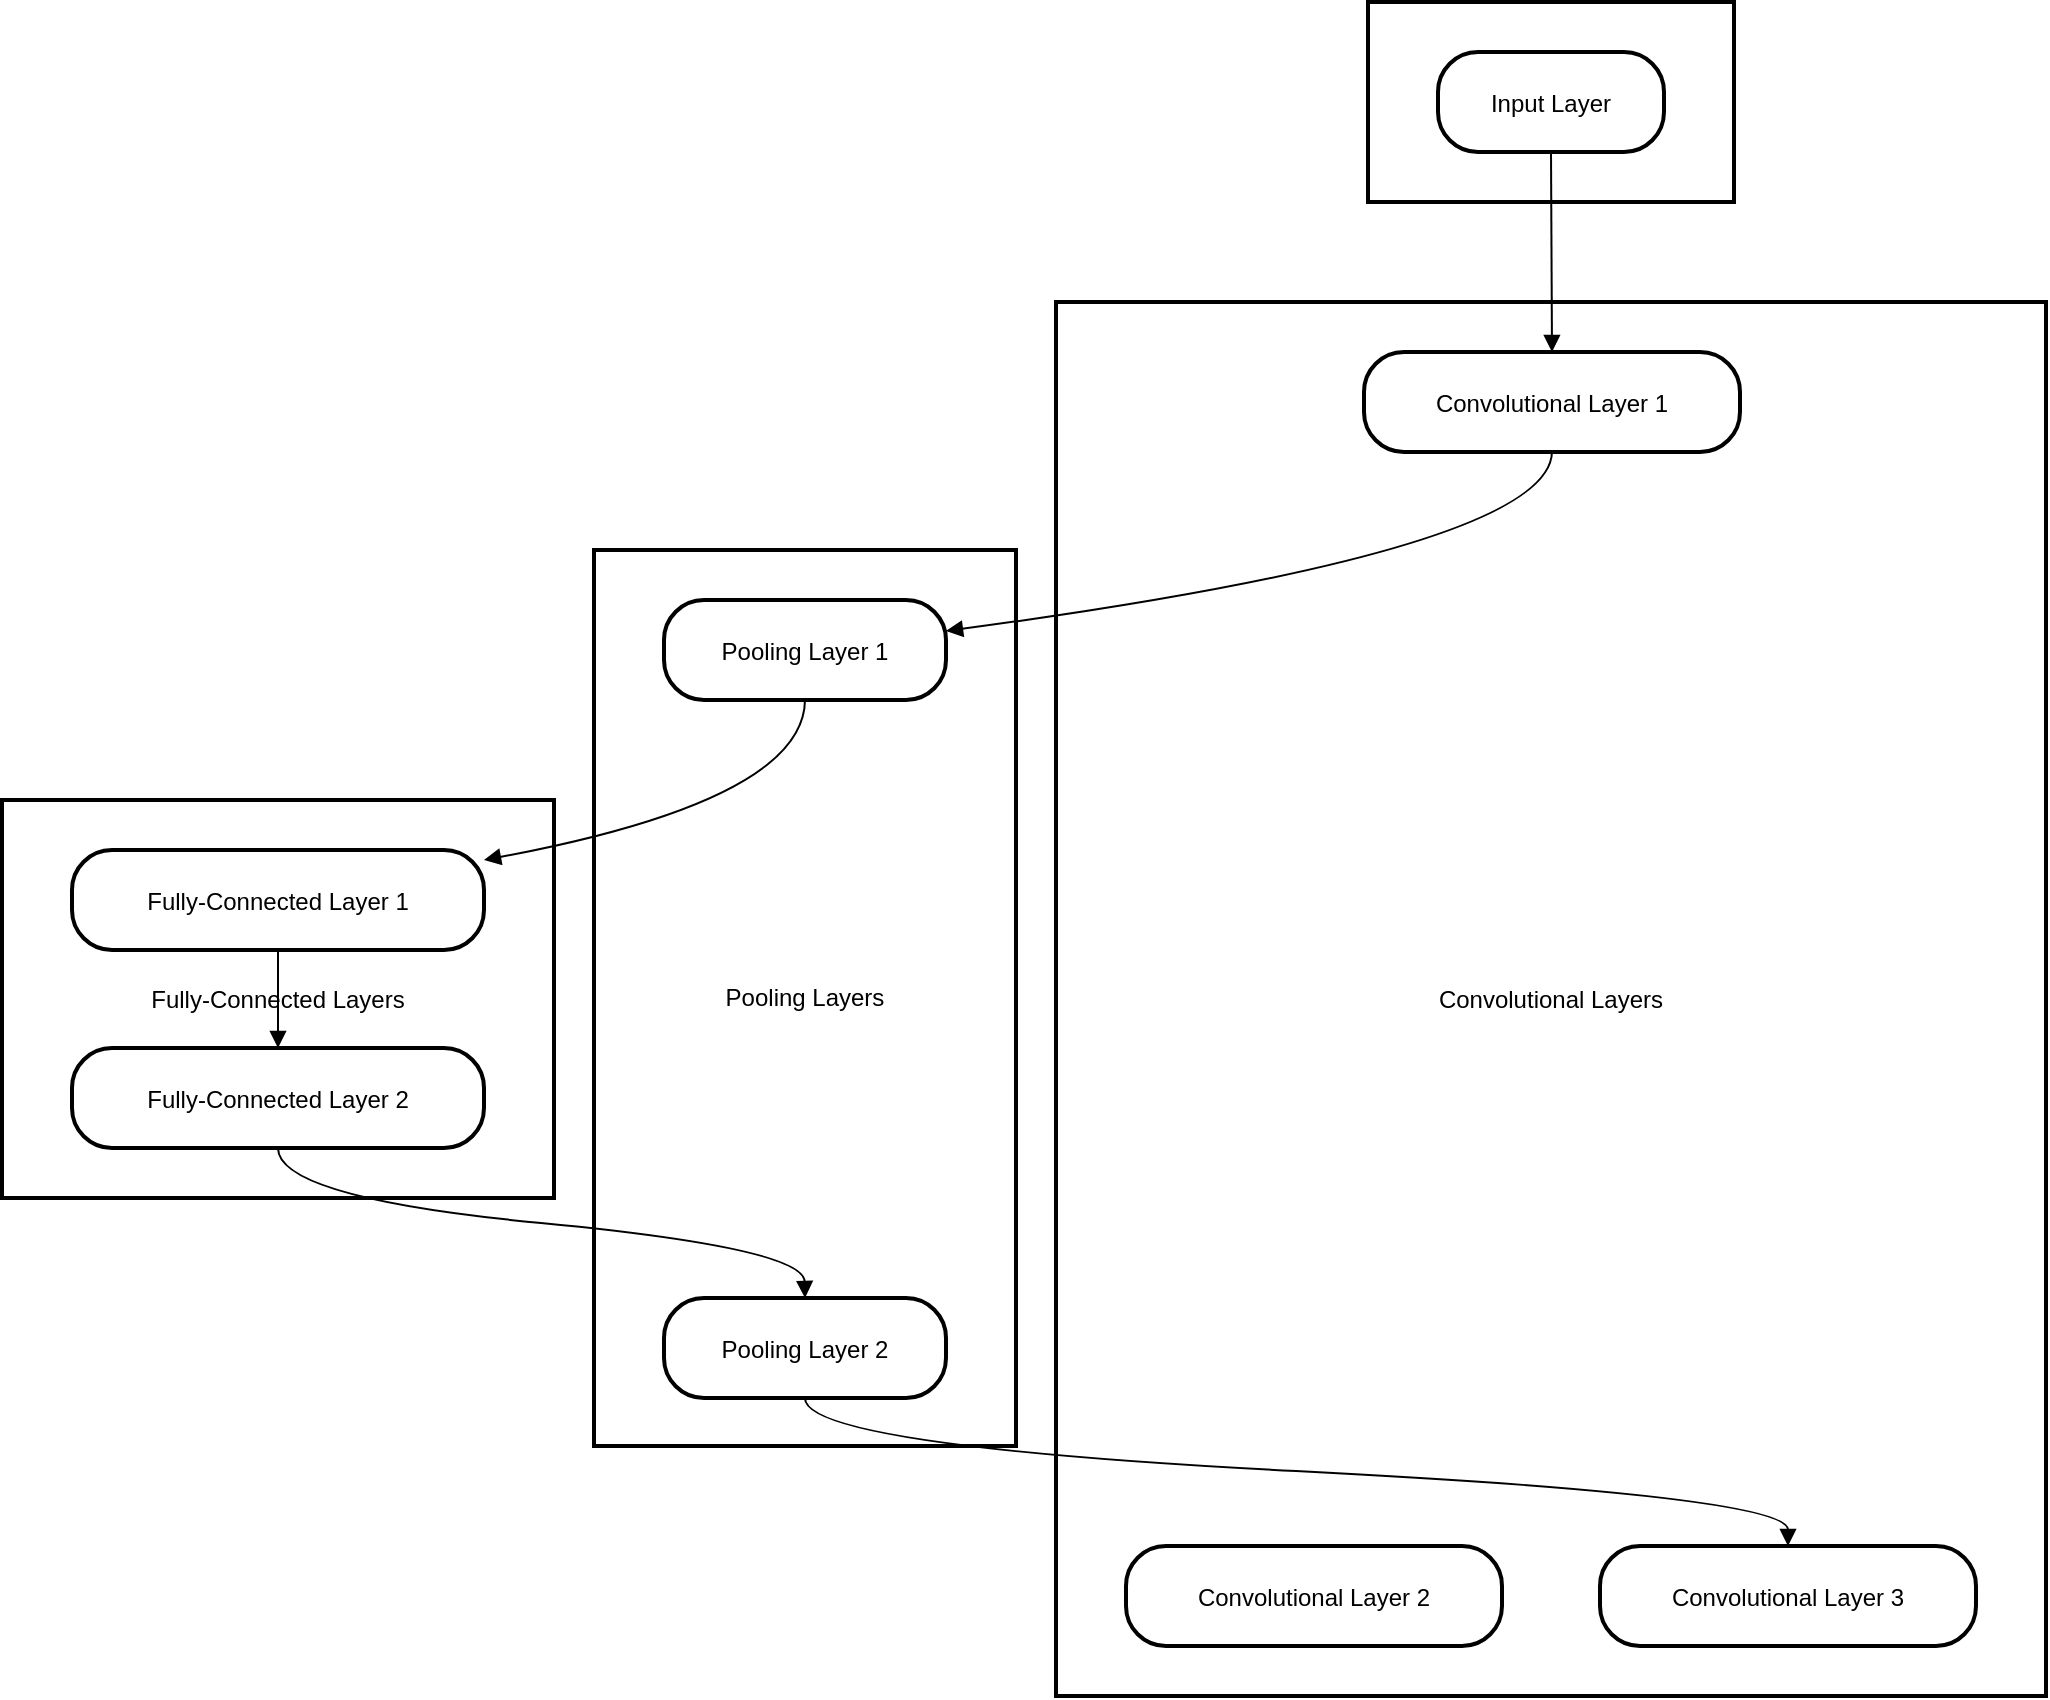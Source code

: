 <mxfile version="24.8.3">
  <diagram name="Page-1" id="djBv1Q10ImQAlOTxccHw">
    <mxGraphModel>
      <root>
        <mxCell id="0" />
        <mxCell id="1" parent="0" />
        <mxCell id="2" value="Fully-Connected Layers" style="whiteSpace=wrap;strokeWidth=2;" vertex="1" parent="1">
          <mxGeometry x="8" y="407" width="276" height="199" as="geometry" />
        </mxCell>
        <mxCell id="3" value="Pooling Layers" style="whiteSpace=wrap;strokeWidth=2;" vertex="1" parent="1">
          <mxGeometry x="304" y="282" width="211" height="448" as="geometry" />
        </mxCell>
        <mxCell id="4" value="Convolutional Layers" style="whiteSpace=wrap;strokeWidth=2;" vertex="1" parent="1">
          <mxGeometry x="535" y="158" width="495" height="697" as="geometry" />
        </mxCell>
        <mxCell id="5" value="Input" style="whiteSpace=wrap;strokeWidth=2;" vertex="1" parent="1">
          <mxGeometry x="691" y="8" width="183" height="100" as="geometry" />
        </mxCell>
        <mxCell id="6" value="Input Layer" style="rounded=1;arcSize=40;strokeWidth=2" vertex="1" parent="1">
          <mxGeometry x="726" y="33" width="113" height="50" as="geometry" />
        </mxCell>
        <mxCell id="7" value="Convolutional Layer 1" style="rounded=1;arcSize=40;strokeWidth=2" vertex="1" parent="1">
          <mxGeometry x="689" y="183" width="188" height="50" as="geometry" />
        </mxCell>
        <mxCell id="8" value="Convolutional Layer 2" style="rounded=1;arcSize=40;strokeWidth=2" vertex="1" parent="1">
          <mxGeometry x="570" y="780" width="188" height="50" as="geometry" />
        </mxCell>
        <mxCell id="9" value="Convolutional Layer 3" style="rounded=1;arcSize=40;strokeWidth=2" vertex="1" parent="1">
          <mxGeometry x="807" y="780" width="188" height="50" as="geometry" />
        </mxCell>
        <mxCell id="10" value="Pooling Layer 1" style="rounded=1;arcSize=40;strokeWidth=2" vertex="1" parent="1">
          <mxGeometry x="339" y="307" width="141" height="50" as="geometry" />
        </mxCell>
        <mxCell id="11" value="Pooling Layer 2" style="rounded=1;arcSize=40;strokeWidth=2" vertex="1" parent="1">
          <mxGeometry x="339" y="656" width="141" height="50" as="geometry" />
        </mxCell>
        <mxCell id="12" value="Fully-Connected Layer 1" style="rounded=1;arcSize=40;strokeWidth=2" vertex="1" parent="1">
          <mxGeometry x="43" y="432" width="206" height="50" as="geometry" />
        </mxCell>
        <mxCell id="13" value="Fully-Connected Layer 2" style="rounded=1;arcSize=40;strokeWidth=2" vertex="1" parent="1">
          <mxGeometry x="43" y="531" width="206" height="50" as="geometry" />
        </mxCell>
        <mxCell id="14" value="" style="curved=1;startArrow=none;endArrow=block;exitX=0.5;exitY=0.99;entryX=0.5;entryY=-0.01;" edge="1" parent="1" source="6" target="7">
          <mxGeometry relative="1" as="geometry">
            <Array as="points" />
          </mxGeometry>
        </mxCell>
        <mxCell id="15" value="" style="curved=1;startArrow=none;endArrow=block;exitX=0.5;exitY=0.98;entryX=1;entryY=0.31;" edge="1" parent="1" source="7" target="10">
          <mxGeometry relative="1" as="geometry">
            <Array as="points">
              <mxPoint x="782" y="282" />
            </Array>
          </mxGeometry>
        </mxCell>
        <mxCell id="16" value="" style="curved=1;startArrow=none;endArrow=block;exitX=0.5;exitY=0.99;entryX=1;entryY=0.1;" edge="1" parent="1" source="10" target="12">
          <mxGeometry relative="1" as="geometry">
            <Array as="points">
              <mxPoint x="409" y="407" />
            </Array>
          </mxGeometry>
        </mxCell>
        <mxCell id="17" value="" style="curved=1;startArrow=none;endArrow=block;exitX=0.5;exitY=0.98;entryX=0.5;entryY=0;" edge="1" parent="1" source="12" target="13">
          <mxGeometry relative="1" as="geometry">
            <Array as="points" />
          </mxGeometry>
        </mxCell>
        <mxCell id="18" value="" style="curved=1;startArrow=none;endArrow=block;exitX=0.5;exitY=0.99;entryX=0.5;entryY=-0.01;" edge="1" parent="1" source="13" target="11">
          <mxGeometry relative="1" as="geometry">
            <Array as="points">
              <mxPoint x="146" y="606" />
              <mxPoint x="409" y="631" />
            </Array>
          </mxGeometry>
        </mxCell>
        <mxCell id="19" value="" style="curved=1;startArrow=none;endArrow=block;exitX=0.5;exitY=0.98;entryX=0.5;entryY=0;" edge="1" parent="1" source="11" target="9">
          <mxGeometry relative="1" as="geometry">
            <Array as="points">
              <mxPoint x="409" y="730" />
              <mxPoint x="901" y="755" />
            </Array>
          </mxGeometry>
        </mxCell>
      </root>
    </mxGraphModel>
  </diagram>
</mxfile>
